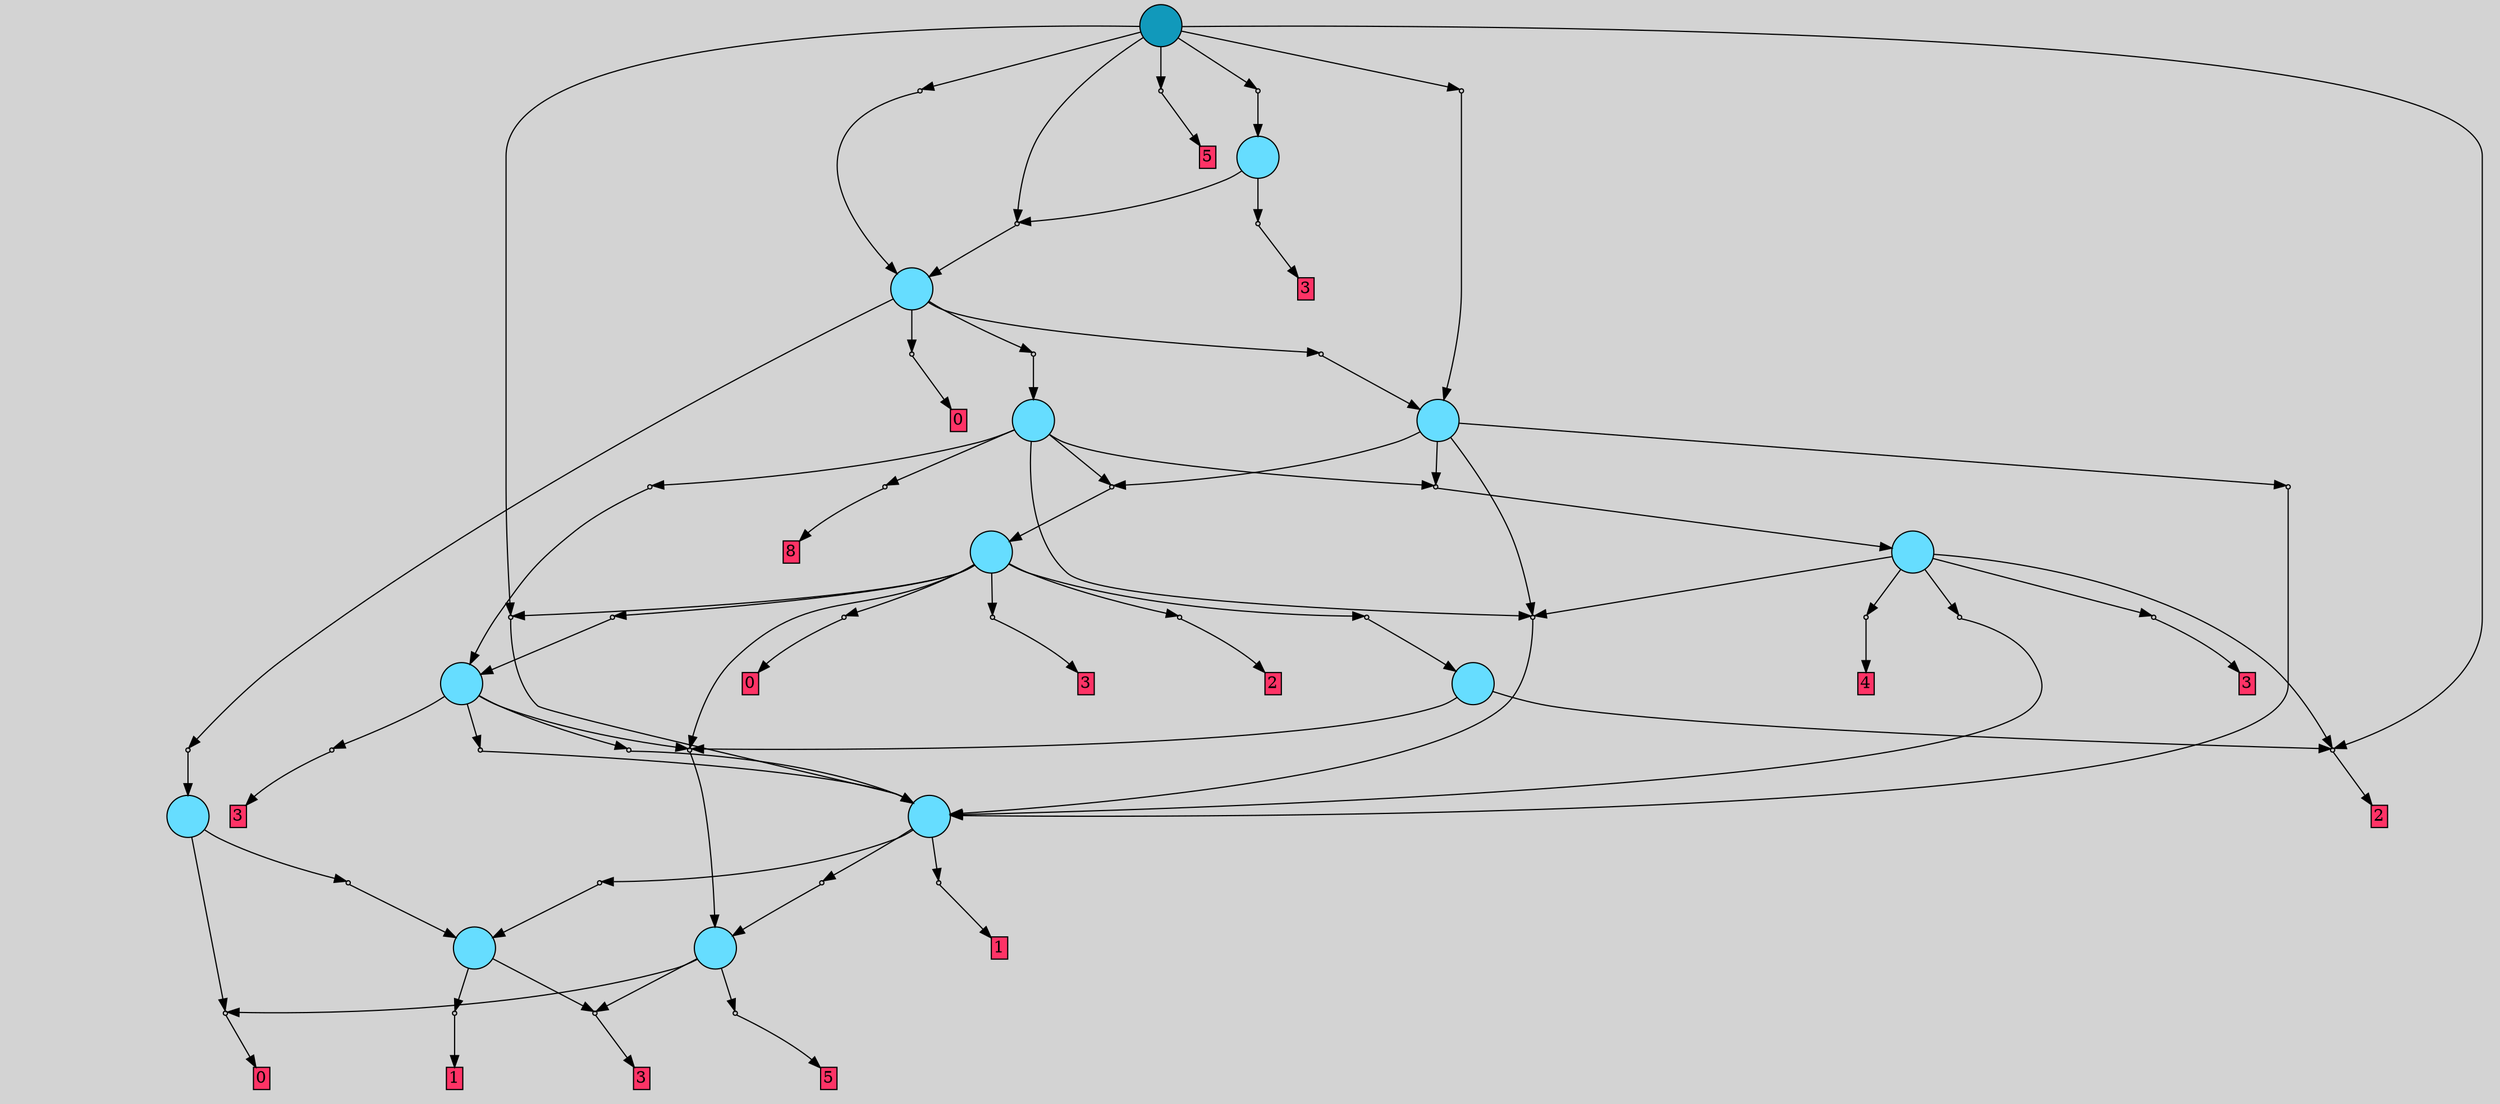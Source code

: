 // File exported with GEGELATI v1.3.1
// On the 2024-07-15 14:41:36
// With the File::TPGGraphDotExporter
digraph{
	graph[pad = "0.212, 0.055" bgcolor = lightgray]
	node[shape=circle style = filled label = ""]
		T0 [fillcolor="#66ddff"]
		T1 [fillcolor="#66ddff"]
		T2 [fillcolor="#66ddff"]
		T3 [fillcolor="#66ddff"]
		T4 [fillcolor="#66ddff"]
		T5 [fillcolor="#66ddff"]
		T6 [fillcolor="#66ddff"]
		T7 [fillcolor="#66ddff"]
		T8 [fillcolor="#66ddff"]
		T9 [fillcolor="#66ddff"]
		T10 [fillcolor="#66ddff"]
		T11 [fillcolor="#66ddff"]
		T12 [fillcolor="#1199bb"]
		P0 [fillcolor="#cccccc" shape=point] //
		I0 [shape=box style=invis label="3|0&2|7#3|2&#92;n"]
		P0 -> I0[style=invis]
		A0 [fillcolor="#ff3366" shape=box margin=0.03 width=0 height=0 label="5"]
		T0 -> P0 -> A0
		P1 [fillcolor="#cccccc" shape=point] //
		I1 [shape=box style=invis label=""]
		P1 -> I1[style=invis]
		A1 [fillcolor="#ff3366" shape=box margin=0.03 width=0 height=0 label="0"]
		T0 -> P1 -> A1
		P2 [fillcolor="#cccccc" shape=point] //
		I2 [shape=box style=invis label="3|0&2|2#0|0&#92;n"]
		P2 -> I2[style=invis]
		A2 [fillcolor="#ff3366" shape=box margin=0.03 width=0 height=0 label="3"]
		T0 -> P2 -> A2
		P3 [fillcolor="#cccccc" shape=point] //
		I3 [shape=box style=invis label="7|0&4|6#3|0&#92;n"]
		P3 -> I3[style=invis]
		A3 [fillcolor="#ff3366" shape=box margin=0.03 width=0 height=0 label="1"]
		T1 -> P3 -> A3
		T1 -> P2
		P4 [fillcolor="#cccccc" shape=point] //
		I4 [shape=box style=invis label="7|0&1|0#0|7&#92;n"]
		P4 -> I4[style=invis]
		T2 -> P4 -> T1
		P5 [fillcolor="#cccccc" shape=point] //
		I5 [shape=box style=invis label="8|0&2|1#1|2&#92;n"]
		P5 -> I5[style=invis]
		T2 -> P5 -> T0
		P6 [fillcolor="#cccccc" shape=point] //
		I6 [shape=box style=invis label=""]
		P6 -> I6[style=invis]
		A4 [fillcolor="#ff3366" shape=box margin=0.03 width=0 height=0 label="1"]
		T2 -> P6 -> A4
		T3 -> P1
		P7 [fillcolor="#cccccc" shape=point] //
		I7 [shape=box style=invis label="7|0&1|0#0|7&#92;n"]
		P7 -> I7[style=invis]
		T3 -> P7 -> T1
		P8 [fillcolor="#cccccc" shape=point] //
		I8 [shape=box style=invis label="1|0&2|2#4|5&#92;n"]
		P8 -> I8[style=invis]
		T4 -> P8 -> T2
		P9 [fillcolor="#cccccc" shape=point] //
		I9 [shape=box style=invis label="0|0&2|3#3|6&#92;n"]
		P9 -> I9[style=invis]
		T4 -> P9 -> T2
		P10 [fillcolor="#cccccc" shape=point] //
		I10 [shape=box style=invis label="3|0&2|2#0|0&#92;n"]
		P10 -> I10[style=invis]
		A5 [fillcolor="#ff3366" shape=box margin=0.03 width=0 height=0 label="3"]
		T4 -> P10 -> A5
		P11 [fillcolor="#cccccc" shape=point] //
		I11 [shape=box style=invis label="2|0&2|5#3|6&#92;n"]
		P11 -> I11[style=invis]
		T4 -> P11 -> T0
		P12 [fillcolor="#cccccc" shape=point] //
		I12 [shape=box style=invis label="2|6&2|2#1|6&#92;n4|0&0|6#0|1&#92;n"]
		P12 -> I12[style=invis]
		A6 [fillcolor="#ff3366" shape=box margin=0.03 width=0 height=0 label="2"]
		T5 -> P12 -> A6
		T5 -> P11
		P13 [fillcolor="#cccccc" shape=point] //
		I13 [shape=box style=invis label="0|0&3|3#2|6&#92;n"]
		P13 -> I13[style=invis]
		T6 -> P13 -> T2
		P14 [fillcolor="#cccccc" shape=point] //
		I14 [shape=box style=invis label="0|0&1|7#2|6&#92;n"]
		P14 -> I14[style=invis]
		A7 [fillcolor="#ff3366" shape=box margin=0.03 width=0 height=0 label="4"]
		T6 -> P14 -> A7
		P15 [fillcolor="#cccccc" shape=point] //
		I15 [shape=box style=invis label="2|0&2|1#2|4&#92;n"]
		P15 -> I15[style=invis]
		T6 -> P15 -> T2
		P16 [fillcolor="#cccccc" shape=point] //
		I16 [shape=box style=invis label="3|0&2|2#0|5&#92;n"]
		P16 -> I16[style=invis]
		A8 [fillcolor="#ff3366" shape=box margin=0.03 width=0 height=0 label="3"]
		T6 -> P16 -> A8
		T6 -> P12
		P17 [fillcolor="#cccccc" shape=point] //
		I17 [shape=box style=invis label="0|0&3|0#2|5&#92;n"]
		P17 -> I17[style=invis]
		A9 [fillcolor="#ff3366" shape=box margin=0.03 width=0 height=0 label="0"]
		T7 -> P17 -> A9
		P18 [fillcolor="#cccccc" shape=point] //
		I18 [shape=box style=invis label="0|0&3|7#2|0&#92;n"]
		P18 -> I18[style=invis]
		T7 -> P18 -> T4
		P19 [fillcolor="#cccccc" shape=point] //
		I19 [shape=box style=invis label="3|0&2|2#0|0&#92;n"]
		P19 -> I19[style=invis]
		A10 [fillcolor="#ff3366" shape=box margin=0.03 width=0 height=0 label="3"]
		T7 -> P19 -> A10
		P20 [fillcolor="#cccccc" shape=point] //
		I20 [shape=box style=invis label="2|6&2|2#1|6&#92;n4|0&0|6#0|1&#92;n"]
		P20 -> I20[style=invis]
		A11 [fillcolor="#ff3366" shape=box margin=0.03 width=0 height=0 label="2"]
		T7 -> P20 -> A11
		P21 [fillcolor="#cccccc" shape=point] //
		I21 [shape=box style=invis label="3|0&3|1#2|4&#92;n"]
		P21 -> I21[style=invis]
		T7 -> P21 -> T5
		T7 -> P11
		P22 [fillcolor="#cccccc" shape=point] //
		I22 [shape=box style=invis label="2|0&2|1#2|4&#92;n"]
		P22 -> I22[style=invis]
		T7 -> P22 -> T2
		P23 [fillcolor="#cccccc" shape=point] //
		I23 [shape=box style=invis label="4|0&1|6#2|1&#92;n"]
		P23 -> I23[style=invis]
		T8 -> P23 -> T7
		P24 [fillcolor="#cccccc" shape=point] //
		I24 [shape=box style=invis label="1|0&2|3#0|6&#92;n"]
		P24 -> I24[style=invis]
		T8 -> P24 -> T2
		T8 -> P13
		P25 [fillcolor="#cccccc" shape=point] //
		I25 [shape=box style=invis label="8|0&3|7#2|6&#92;n"]
		P25 -> I25[style=invis]
		T8 -> P25 -> T6
		T9 -> P23
		P26 [fillcolor="#cccccc" shape=point] //
		I26 [shape=box style=invis label="8|0&2|1#2|1&#92;n"]
		P26 -> I26[style=invis]
		A12 [fillcolor="#ff3366" shape=box margin=0.03 width=0 height=0 label="8"]
		T9 -> P26 -> A12
		T9 -> P13
		T9 -> P25
		P27 [fillcolor="#cccccc" shape=point] //
		I27 [shape=box style=invis label="1|0&2|0#2|7&#92;n"]
		P27 -> I27[style=invis]
		T9 -> P27 -> T4
		P28 [fillcolor="#cccccc" shape=point] //
		I28 [shape=box style=invis label="0|0&4|2#2|4&#92;n"]
		P28 -> I28[style=invis]
		T10 -> P28 -> T8
		P29 [fillcolor="#cccccc" shape=point] //
		I29 [shape=box style=invis label="3|0&2|4#0|7&#92;n"]
		P29 -> I29[style=invis]
		T10 -> P29 -> T9
		P30 [fillcolor="#cccccc" shape=point] //
		I30 [shape=box style=invis label="1|7&4|2#2|0&#92;n1|0&0|7#2|7&#92;n"]
		P30 -> I30[style=invis]
		A13 [fillcolor="#ff3366" shape=box margin=0.03 width=0 height=0 label="0"]
		T10 -> P30 -> A13
		P31 [fillcolor="#cccccc" shape=point] //
		I31 [shape=box style=invis label="8|0&3|4#2|5&#92;n"]
		P31 -> I31[style=invis]
		T10 -> P31 -> T3
		P32 [fillcolor="#cccccc" shape=point] //
		I32 [shape=box style=invis label="3|0&2|2#0|0&#92;n"]
		P32 -> I32[style=invis]
		A14 [fillcolor="#ff3366" shape=box margin=0.03 width=0 height=0 label="3"]
		T11 -> P32 -> A14
		P33 [fillcolor="#cccccc" shape=point] //
		I33 [shape=box style=invis label="3|0&2|4#0|7&#92;n"]
		P33 -> I33[style=invis]
		T11 -> P33 -> T10
		P34 [fillcolor="#cccccc" shape=point] //
		I34 [shape=box style=invis label="2|6&2|0#1|6&#92;n2|0&0|6#4|7&#92;n"]
		P34 -> I34[style=invis]
		T12 -> P34 -> T10
		P35 [fillcolor="#cccccc" shape=point] //
		I35 [shape=box style=invis label="0|0&4|2#2|3&#92;n"]
		P35 -> I35[style=invis]
		T12 -> P35 -> T8
		T12 -> P33
		T12 -> P12
		T12 -> P22
		P36 [fillcolor="#cccccc" shape=point] //
		I36 [shape=box style=invis label="2|0&1|2#3|1&#92;n"]
		P36 -> I36[style=invis]
		A15 [fillcolor="#ff3366" shape=box margin=0.03 width=0 height=0 label="5"]
		T12 -> P36 -> A15
		P37 [fillcolor="#cccccc" shape=point] //
		I37 [shape=box style=invis label="3|0&2|2#0|0&#92;n"]
		P37 -> I37[style=invis]
		T12 -> P37 -> T11
		{ rank= same T12 }
}

